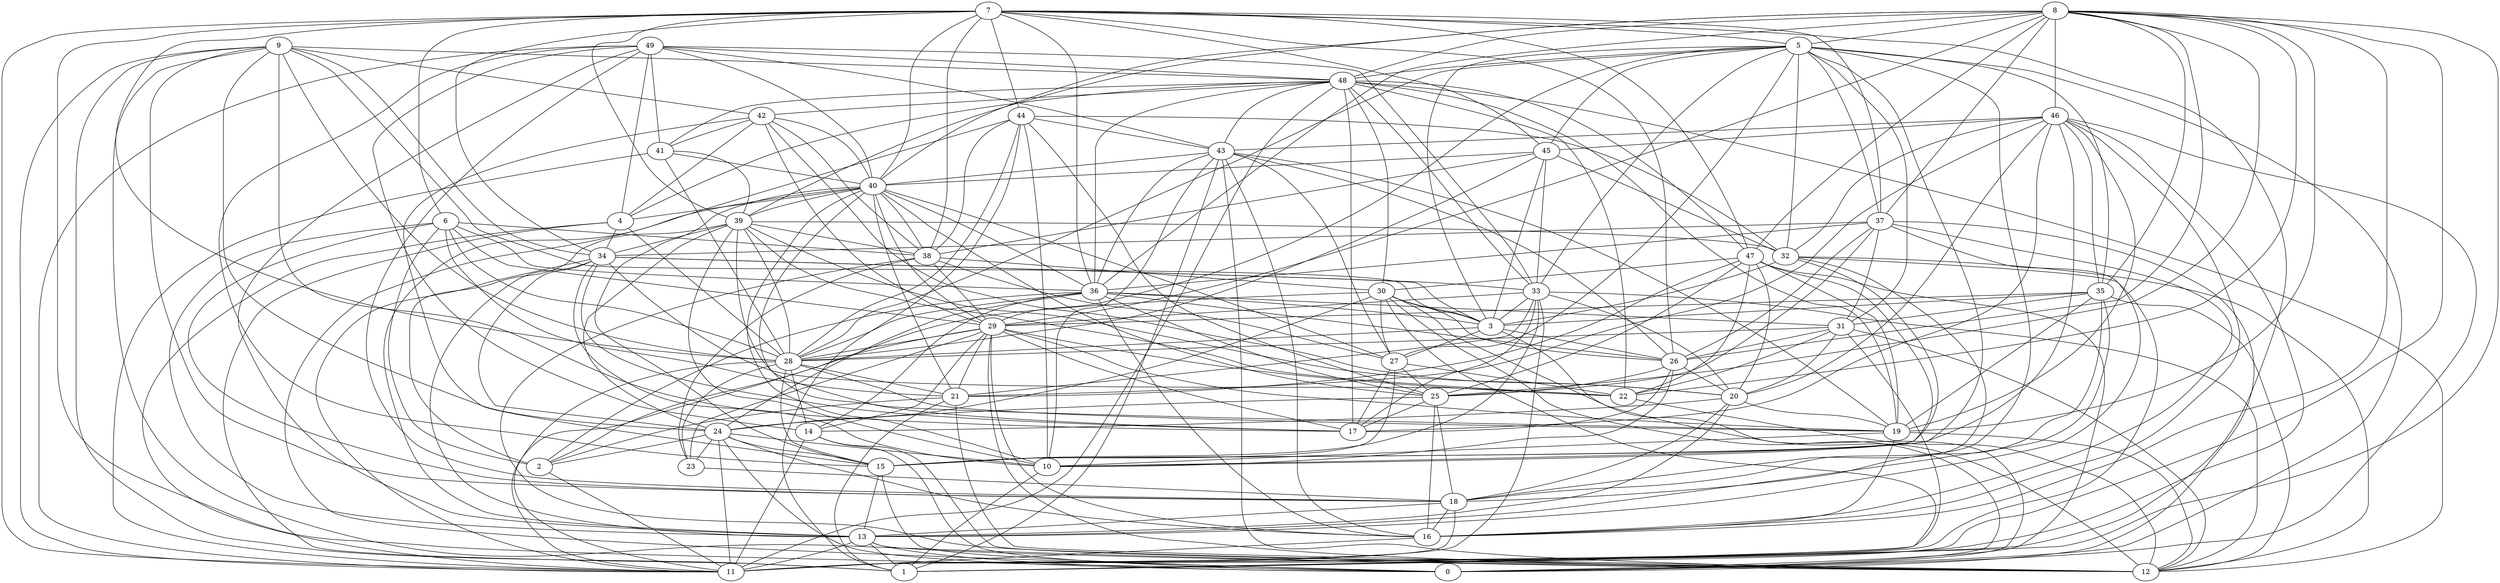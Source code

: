 digraph GG_graph {

subgraph G_graph {
edge [color = black]
"9" -> "1" [dir = none]
"9" -> "12" [dir = none]
"9" -> "24" [dir = none]
"9" -> "48" [dir = none]
"13" -> "11" [dir = none]
"27" -> "15" [dir = none]
"35" -> "31" [dir = none]
"35" -> "29" [dir = none]
"35" -> "18" [dir = none]
"5" -> "27" [dir = none]
"5" -> "37" [dir = none]
"5" -> "45" [dir = none]
"5" -> "29" [dir = none]
"5" -> "0" [dir = none]
"5" -> "33" [dir = none]
"5" -> "18" [dir = none]
"8" -> "48" [dir = none]
"8" -> "1" [dir = none]
"8" -> "40" [dir = none]
"8" -> "35" [dir = none]
"8" -> "11" [dir = none]
"8" -> "37" [dir = none]
"8" -> "22" [dir = none]
"8" -> "36" [dir = none]
"8" -> "16" [dir = none]
"48" -> "33" [dir = none]
"48" -> "47" [dir = none]
"48" -> "22" [dir = none]
"48" -> "30" [dir = none]
"48" -> "36" [dir = none]
"24" -> "0" [dir = none]
"24" -> "15" [dir = none]
"24" -> "16" [dir = none]
"24" -> "2" [dir = none]
"25" -> "16" [dir = none]
"2" -> "11" [dir = none]
"18" -> "16" [dir = none]
"21" -> "2" [dir = none]
"21" -> "12" [dir = none]
"21" -> "1" [dir = none]
"23" -> "18" [dir = none]
"38" -> "29" [dir = none]
"15" -> "0" [dir = none]
"49" -> "41" [dir = none]
"49" -> "48" [dir = none]
"49" -> "40" [dir = none]
"42" -> "38" [dir = none]
"42" -> "29" [dir = none]
"42" -> "40" [dir = none]
"42" -> "20" [dir = none]
"20" -> "19" [dir = none]
"20" -> "18" [dir = none]
"20" -> "14" [dir = none]
"46" -> "20" [dir = none]
"46" -> "17" [dir = none]
"46" -> "43" [dir = none]
"46" -> "11" [dir = none]
"46" -> "32" [dir = none]
"46" -> "0" [dir = none]
"46" -> "16" [dir = none]
"40" -> "21" [dir = none]
"40" -> "17" [dir = none]
"40" -> "15" [dir = none]
"40" -> "10" [dir = none]
"40" -> "29" [dir = none]
"40" -> "4" [dir = none]
"40" -> "36" [dir = none]
"40" -> "38" [dir = none]
"10" -> "1" [dir = none]
"7" -> "34" [dir = none]
"7" -> "28" [dir = none]
"7" -> "0" [dir = none]
"7" -> "38" [dir = none]
"7" -> "26" [dir = none]
"7" -> "6" [dir = none]
"7" -> "44" [dir = none]
"41" -> "28" [dir = none]
"41" -> "11" [dir = none]
"41" -> "39" [dir = none]
"28" -> "23" [dir = none]
"28" -> "15" [dir = none]
"28" -> "14" [dir = none]
"31" -> "26" [dir = none]
"31" -> "11" [dir = none]
"43" -> "1" [dir = none]
"43" -> "40" [dir = none]
"43" -> "26" [dir = none]
"36" -> "3" [dir = none]
"36" -> "24" [dir = none]
"36" -> "31" [dir = none]
"36" -> "2" [dir = none]
"36" -> "14" [dir = none]
"32" -> "11" [dir = none]
"32" -> "3" [dir = none]
"26" -> "25" [dir = none]
"26" -> "17" [dir = none]
"26" -> "10" [dir = none]
"37" -> "0" [dir = none]
"37" -> "16" [dir = none]
"37" -> "13" [dir = none]
"37" -> "36" [dir = none]
"37" -> "31" [dir = none]
"33" -> "12" [dir = none]
"33" -> "3" [dir = none]
"33" -> "20" [dir = none]
"47" -> "20" [dir = none]
"47" -> "19" [dir = none]
"47" -> "25" [dir = none]
"39" -> "10" [dir = none]
"39" -> "20" [dir = none]
"39" -> "32" [dir = none]
"39" -> "19" [dir = none]
"39" -> "24" [dir = none]
"39" -> "38" [dir = none]
"14" -> "11" [dir = none]
"34" -> "10" [dir = none]
"34" -> "3" [dir = none]
"34" -> "33" [dir = none]
"34" -> "22" [dir = none]
"22" -> "12" [dir = none]
"29" -> "28" [dir = none]
"29" -> "16" [dir = none]
"29" -> "23" [dir = none]
"29" -> "14" [dir = none]
"29" -> "11" [dir = none]
"29" -> "19" [dir = none]
"19" -> "10" [dir = none]
"19" -> "12" [dir = none]
"45" -> "32" [dir = none]
"45" -> "3" [dir = none]
"45" -> "28" [dir = none]
"30" -> "3" [dir = none]
"30" -> "1" [dir = none]
"30" -> "27" [dir = none]
"30" -> "2" [dir = none]
"30" -> "26" [dir = none]
"30" -> "24" [dir = none]
"6" -> "29" [dir = none]
"6" -> "13" [dir = none]
"6" -> "18" [dir = none]
"6" -> "2" [dir = none]
"6" -> "28" [dir = none]
"4" -> "34" [dir = none]
"4" -> "28" [dir = none]
"44" -> "32" [dir = none]
"44" -> "25" [dir = none]
"44" -> "28" [dir = none]
"39" -> "2" [dir = none]
"43" -> "36" [dir = none]
"35" -> "12" [dir = none]
"49" -> "13" [dir = none]
"15" -> "13" [dir = none]
"37" -> "26" [dir = none]
"20" -> "13" [dir = none]
"35" -> "13" [dir = none]
"38" -> "30" [dir = none]
"7" -> "39" [dir = none]
"45" -> "33" [dir = none]
"48" -> "42" [dir = none]
"8" -> "25" [dir = none]
"31" -> "20" [dir = none]
"9" -> "18" [dir = none]
"33" -> "21" [dir = none]
"40" -> "27" [dir = none]
"32" -> "12" [dir = none]
"40" -> "25" [dir = none]
"42" -> "15" [dir = none]
"39" -> "22" [dir = none]
"45" -> "40" [dir = none]
"9" -> "11" [dir = none]
"8" -> "39" [dir = none]
"48" -> "19" [dir = none]
"36" -> "25" [dir = none]
"45" -> "38" [dir = none]
"43" -> "12" [dir = none]
"8" -> "47" [dir = none]
"38" -> "27" [dir = none]
"29" -> "12" [dir = none]
"49" -> "18" [dir = none]
"6" -> "21" [dir = none]
"27" -> "22" [dir = none]
"5" -> "28" [dir = none]
"33" -> "11" [dir = none]
"46" -> "19" [dir = none]
"24" -> "11" [dir = none]
"49" -> "43" [dir = none]
"18" -> "13" [dir = none]
"46" -> "21" [dir = none]
"43" -> "16" [dir = none]
"47" -> "22" [dir = none]
"37" -> "25" [dir = none]
"34" -> "13" [dir = none]
"5" -> "32" [dir = none]
"34" -> "24" [dir = none]
"14" -> "12" [dir = none]
"46" -> "45" [dir = none]
"7" -> "45" [dir = none]
"44" -> "38" [dir = none]
"7" -> "36" [dir = none]
"35" -> "19" [dir = none]
"8" -> "5" [dir = none]
"36" -> "16" [dir = none]
"7" -> "47" [dir = none]
"48" -> "43" [dir = none]
"35" -> "3" [dir = none]
"44" -> "0" [dir = none]
"49" -> "15" [dir = none]
"48" -> "11" [dir = none]
"25" -> "17" [dir = none]
"5" -> "48" [dir = none]
"25" -> "24" [dir = none]
"7" -> "40" [dir = none]
"13" -> "1" [dir = none]
"48" -> "41" [dir = none]
"49" -> "14" [dir = none]
"31" -> "28" [dir = none]
"24" -> "10" [dir = none]
"47" -> "21" [dir = none]
"46" -> "15" [dir = none]
"27" -> "25" [dir = none]
"8" -> "26" [dir = none]
"48" -> "4" [dir = none]
"37" -> "34" [dir = none]
"8" -> "29" [dir = none]
"36" -> "28" [dir = none]
"43" -> "19" [dir = none]
"3" -> "28" [dir = none]
"46" -> "35" [dir = none]
"33" -> "17" [dir = none]
"9" -> "17" [dir = none]
"47" -> "10" [dir = none]
"5" -> "10" [dir = none]
"47" -> "0" [dir = none]
"36" -> "26" [dir = none]
"38" -> "12" [dir = none]
"28" -> "19" [dir = none]
"13" -> "12" [dir = none]
"6" -> "36" [dir = none]
"29" -> "21" [dir = none]
"48" -> "17" [dir = none]
"30" -> "0" [dir = none]
"42" -> "41" [dir = none]
"49" -> "4" [dir = none]
"8" -> "19" [dir = none]
"33" -> "15" [dir = none]
"43" -> "27" [dir = none]
"7" -> "37" [dir = none]
"41" -> "40" [dir = none]
"5" -> "31" [dir = none]
"5" -> "35" [dir = none]
"3" -> "0" [dir = none]
"48" -> "12" [dir = none]
"28" -> "21" [dir = none]
"4" -> "1" [dir = none]
"7" -> "5" [dir = none]
"29" -> "17" [dir = none]
"29" -> "22" [dir = none]
"27" -> "17" [dir = none]
"28" -> "11" [dir = none]
"19" -> "16" [dir = none]
"49" -> "33" [dir = none]
"7" -> "11" [dir = none]
"7" -> "1" [dir = none]
"3" -> "27" [dir = none]
"31" -> "12" [dir = none]
"16" -> "11" [dir = none]
"3" -> "26" [dir = none]
"38" -> "23" [dir = none]
"39" -> "34" [dir = none]
"40" -> "13" [dir = none]
"24" -> "23" [dir = none]
"32" -> "15" [dir = none]
"25" -> "18" [dir = none]
"9" -> "3" [dir = none]
"49" -> "11" [dir = none]
"9" -> "42" [dir = none]
"18" -> "11" [dir = none]
"43" -> "10" [dir = none]
"5" -> "3" [dir = none]
"47" -> "30" [dir = none]
"9" -> "28" [dir = none]
"39" -> "28" [dir = none]
"30" -> "12" [dir = none]
"34" -> "17" [dir = none]
"13" -> "0" [dir = none]
"42" -> "4" [dir = none]
"40" -> "39" [dir = none]
"33" -> "29" [dir = none]
"8" -> "46" [dir = none]
"26" -> "20" [dir = none]
"9" -> "34" [dir = none]
"31" -> "22" [dir = none]
"44" -> "43" [dir = none]
"32" -> "18" [dir = none]
"44" -> "1" [dir = none]
"44" -> "10" [dir = none]
"6" -> "38" [dir = none]
"34" -> "11" [dir = none]
"4" -> "11" [dir = none]
"14" -> "0" [dir = none]
}

}
